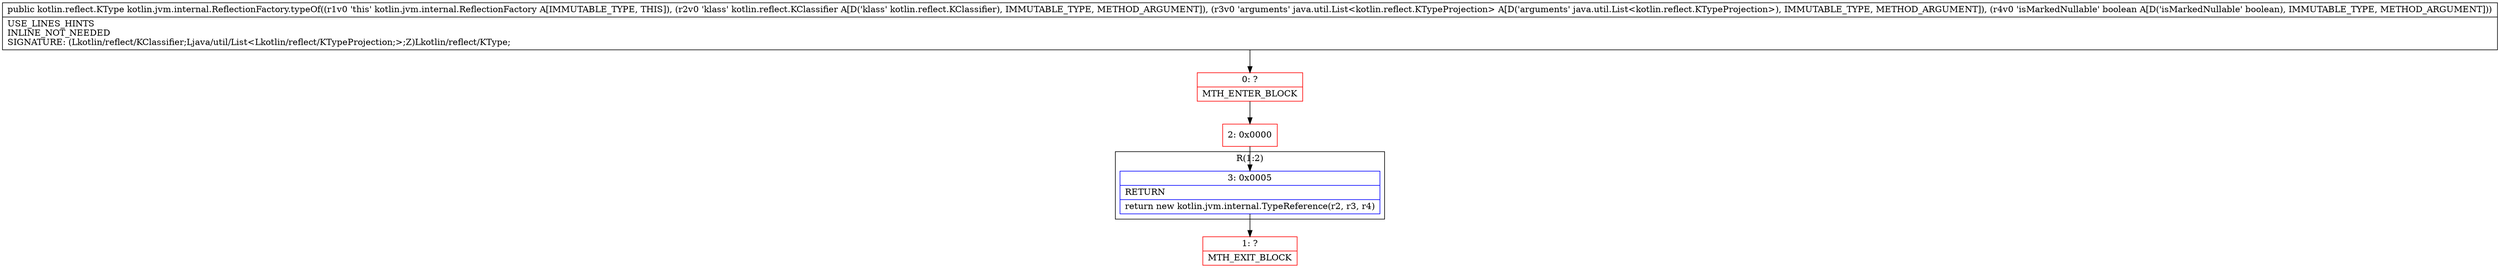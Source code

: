 digraph "CFG forkotlin.jvm.internal.ReflectionFactory.typeOf(Lkotlin\/reflect\/KClassifier;Ljava\/util\/List;Z)Lkotlin\/reflect\/KType;" {
subgraph cluster_Region_1339046959 {
label = "R(1:2)";
node [shape=record,color=blue];
Node_3 [shape=record,label="{3\:\ 0x0005|RETURN\l|return new kotlin.jvm.internal.TypeReference(r2, r3, r4)\l}"];
}
Node_0 [shape=record,color=red,label="{0\:\ ?|MTH_ENTER_BLOCK\l}"];
Node_2 [shape=record,color=red,label="{2\:\ 0x0000}"];
Node_1 [shape=record,color=red,label="{1\:\ ?|MTH_EXIT_BLOCK\l}"];
MethodNode[shape=record,label="{public kotlin.reflect.KType kotlin.jvm.internal.ReflectionFactory.typeOf((r1v0 'this' kotlin.jvm.internal.ReflectionFactory A[IMMUTABLE_TYPE, THIS]), (r2v0 'klass' kotlin.reflect.KClassifier A[D('klass' kotlin.reflect.KClassifier), IMMUTABLE_TYPE, METHOD_ARGUMENT]), (r3v0 'arguments' java.util.List\<kotlin.reflect.KTypeProjection\> A[D('arguments' java.util.List\<kotlin.reflect.KTypeProjection\>), IMMUTABLE_TYPE, METHOD_ARGUMENT]), (r4v0 'isMarkedNullable' boolean A[D('isMarkedNullable' boolean), IMMUTABLE_TYPE, METHOD_ARGUMENT]))  | USE_LINES_HINTS\lINLINE_NOT_NEEDED\lSIGNATURE: (Lkotlin\/reflect\/KClassifier;Ljava\/util\/List\<Lkotlin\/reflect\/KTypeProjection;\>;Z)Lkotlin\/reflect\/KType;\l}"];
MethodNode -> Node_0;Node_3 -> Node_1;
Node_0 -> Node_2;
Node_2 -> Node_3;
}

